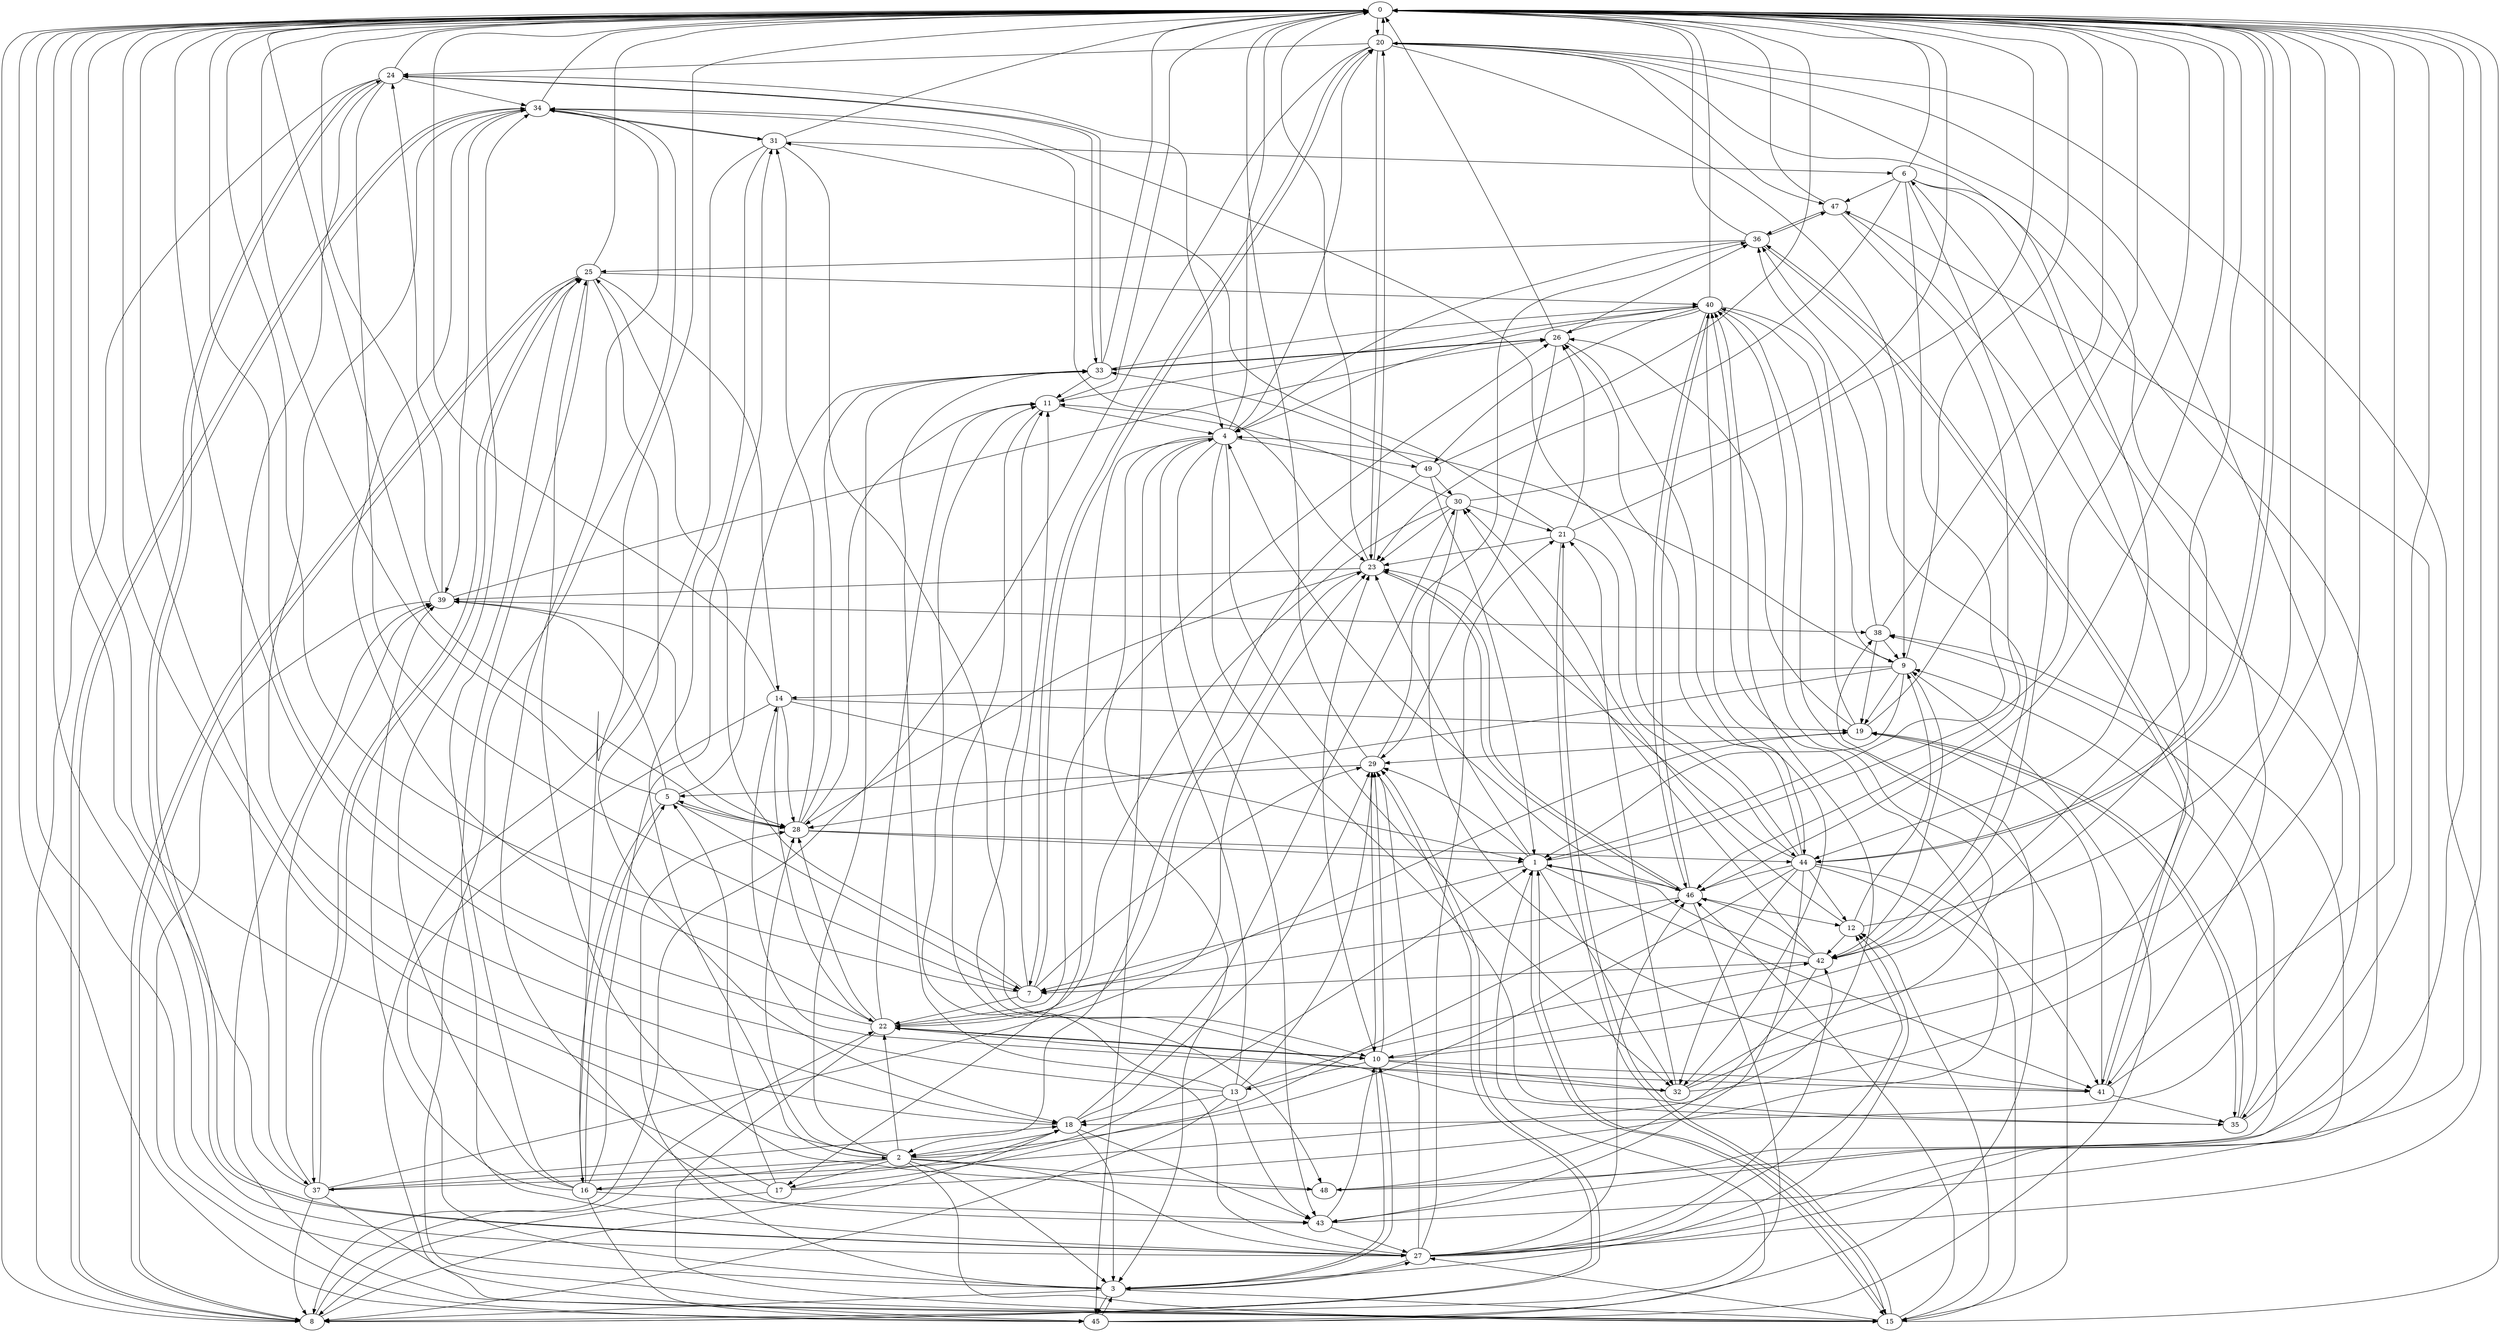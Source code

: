 strict digraph "" {
	0	 [component_delay=3];
	20	 [component_delay=3];
	0 -> 20	 [wire_delay=1];
	44	 [component_delay=3];
	0 -> 44	 [wire_delay=1];
	1	 [component_delay=3];
	1 -> 0	 [wire_delay=1];
	7	 [component_delay=3];
	1 -> 7	 [wire_delay=1];
	15	 [component_delay=3];
	1 -> 15	 [wire_delay=1];
	23	 [component_delay=3];
	1 -> 23	 [wire_delay=1];
	29	 [component_delay=3];
	1 -> 29	 [wire_delay=1];
	32	 [component_delay=3];
	1 -> 32	 [wire_delay=1];
	41	 [component_delay=3];
	1 -> 41	 [wire_delay=1];
	46	 [component_delay=3];
	1 -> 46	 [wire_delay=1];
	2	 [component_delay=3];
	2 -> 0	 [wire_delay=1];
	2 -> 1	 [wire_delay=1];
	3	 [component_delay=3];
	2 -> 3	 [wire_delay=1];
	2 -> 15	 [wire_delay=1];
	16	 [component_delay=3];
	2 -> 16	 [wire_delay=1];
	17	 [component_delay=3];
	2 -> 17	 [wire_delay=1];
	22	 [component_delay=3];
	2 -> 22	 [wire_delay=1];
	27	 [component_delay=3];
	2 -> 27	 [wire_delay=1];
	28	 [component_delay=3];
	2 -> 28	 [wire_delay=1];
	33	 [component_delay=3];
	2 -> 33	 [wire_delay=1];
	37	 [component_delay=3];
	2 -> 37	 [wire_delay=1];
	48	 [component_delay=3];
	2 -> 48	 [wire_delay=1];
	3 -> 0	 [wire_delay=1];
	8	 [component_delay=3];
	3 -> 8	 [wire_delay=1];
	10	 [component_delay=3];
	3 -> 10	 [wire_delay=1];
	12	 [component_delay=3];
	3 -> 12	 [wire_delay=1];
	3 -> 15	 [wire_delay=1];
	3 -> 27	 [wire_delay=1];
	3 -> 28	 [wire_delay=1];
	45	 [component_delay=3];
	3 -> 45	 [wire_delay=1];
	4	 [component_delay=3];
	4 -> 0	 [wire_delay=1];
	4 -> 3	 [wire_delay=1];
	4 -> 17	 [wire_delay=1];
	4 -> 20	 [wire_delay=1];
	4 -> 32	 [wire_delay=1];
	35	 [component_delay=3];
	4 -> 35	 [wire_delay=1];
	43	 [component_delay=3];
	4 -> 43	 [wire_delay=1];
	4 -> 45	 [wire_delay=1];
	49	 [component_delay=3];
	4 -> 49	 [wire_delay=1];
	5	 [component_delay=3];
	5 -> 0	 [wire_delay=1];
	5 -> 7	 [wire_delay=1];
	5 -> 16	 [wire_delay=1];
	5 -> 28	 [wire_delay=1];
	5 -> 33	 [wire_delay=1];
	39	 [component_delay=3];
	5 -> 39	 [wire_delay=1];
	6	 [component_delay=3];
	6 -> 0	 [wire_delay=1];
	6 -> 1	 [wire_delay=1];
	6 -> 23	 [wire_delay=1];
	6 -> 41	 [wire_delay=1];
	42	 [component_delay=3];
	6 -> 42	 [wire_delay=1];
	6 -> 43	 [wire_delay=1];
	47	 [component_delay=3];
	6 -> 47	 [wire_delay=1];
	7 -> 0	 [wire_delay=1];
	11	 [component_delay=3];
	7 -> 11	 [wire_delay=1];
	19	 [component_delay=3];
	7 -> 19	 [wire_delay=1];
	7 -> 20	 [wire_delay=1];
	7 -> 22	 [wire_delay=1];
	25	 [component_delay=3];
	7 -> 25	 [wire_delay=1];
	7 -> 29	 [wire_delay=1];
	8 -> 0	 [wire_delay=1];
	18	 [component_delay=3];
	8 -> 18	 [wire_delay=1];
	8 -> 22	 [wire_delay=1];
	8 -> 25	 [wire_delay=1];
	8 -> 29	 [wire_delay=1];
	34	 [component_delay=3];
	8 -> 34	 [wire_delay=1];
	9	 [component_delay=3];
	9 -> 0	 [wire_delay=1];
	9 -> 1	 [wire_delay=1];
	9 -> 4	 [wire_delay=1];
	14	 [component_delay=3];
	9 -> 14	 [wire_delay=1];
	9 -> 19	 [wire_delay=1];
	9 -> 28	 [wire_delay=1];
	9 -> 42	 [wire_delay=1];
	10 -> 0	 [wire_delay=1];
	10 -> 3	 [wire_delay=1];
	13	 [component_delay=3];
	10 -> 13	 [wire_delay=1];
	10 -> 22	 [wire_delay=1];
	10 -> 23	 [wire_delay=1];
	10 -> 29	 [wire_delay=1];
	10 -> 32	 [wire_delay=1];
	10 -> 41	 [wire_delay=1];
	11 -> 0	 [wire_delay=1];
	11 -> 4	 [wire_delay=1];
	11 -> 48	 [wire_delay=1];
	12 -> 0	 [wire_delay=1];
	12 -> 9	 [wire_delay=1];
	30	 [component_delay=3];
	12 -> 30	 [wire_delay=1];
	12 -> 42	 [wire_delay=1];
	13 -> 0	 [wire_delay=1];
	13 -> 4	 [wire_delay=1];
	13 -> 8	 [wire_delay=1];
	13 -> 11	 [wire_delay=1];
	13 -> 18	 [wire_delay=1];
	13 -> 29	 [wire_delay=1];
	13 -> 42	 [wire_delay=1];
	13 -> 43	 [wire_delay=1];
	14 -> 0	 [wire_delay=1];
	14 -> 1	 [wire_delay=1];
	14 -> 3	 [wire_delay=1];
	14 -> 19	 [wire_delay=1];
	14 -> 22	 [wire_delay=1];
	14 -> 28	 [wire_delay=1];
	15 -> 0	 [wire_delay=1];
	15 -> 1	 [wire_delay=1];
	15 -> 12	 [wire_delay=1];
	21	 [component_delay=3];
	15 -> 21	 [wire_delay=1];
	15 -> 27	 [wire_delay=1];
	15 -> 34	 [wire_delay=1];
	15 -> 39	 [wire_delay=1];
	15 -> 46	 [wire_delay=1];
	16 -> 0	 [wire_delay=1];
	16 -> 5	 [wire_delay=1];
	16 -> 18	 [wire_delay=1];
	16 -> 25	 [wire_delay=1];
	31	 [component_delay=3];
	16 -> 31	 [wire_delay=1];
	16 -> 34	 [wire_delay=1];
	16 -> 39	 [wire_delay=1];
	16 -> 43	 [wire_delay=1];
	16 -> 45	 [wire_delay=1];
	17 -> 0	 [wire_delay=1];
	17 -> 5	 [wire_delay=1];
	17 -> 8	 [wire_delay=1];
	40	 [component_delay=3];
	17 -> 40	 [wire_delay=1];
	17 -> 46	 [wire_delay=1];
	18 -> 0	 [wire_delay=1];
	18 -> 2	 [wire_delay=1];
	18 -> 3	 [wire_delay=1];
	18 -> 29	 [wire_delay=1];
	18 -> 30	 [wire_delay=1];
	18 -> 43	 [wire_delay=1];
	19 -> 0	 [wire_delay=1];
	26	 [component_delay=3];
	19 -> 26	 [wire_delay=1];
	19 -> 29	 [wire_delay=1];
	19 -> 35	 [wire_delay=1];
	19 -> 40	 [wire_delay=1];
	20 -> 0	 [wire_delay=1];
	20 -> 7	 [wire_delay=1];
	20 -> 8	 [wire_delay=1];
	20 -> 9	 [wire_delay=1];
	20 -> 10	 [wire_delay=1];
	20 -> 23	 [wire_delay=1];
	24	 [component_delay=3];
	20 -> 24	 [wire_delay=1];
	20 -> 35	 [wire_delay=1];
	20 -> 44	 [wire_delay=1];
	20 -> 47	 [wire_delay=1];
	21 -> 0	 [wire_delay=1];
	21 -> 15	 [wire_delay=1];
	21 -> 23	 [wire_delay=1];
	21 -> 26	 [wire_delay=1];
	21 -> 31	 [wire_delay=1];
	21 -> 44	 [wire_delay=1];
	22 -> 0	 [wire_delay=1];
	22 -> 10	 [wire_delay=1];
	22 -> 11	 [wire_delay=1];
	22 -> 15	 [wire_delay=1];
	22 -> 23	 [wire_delay=1];
	22 -> 26	 [wire_delay=1];
	22 -> 28	 [wire_delay=1];
	22 -> 34	 [wire_delay=1];
	23 -> 0	 [wire_delay=1];
	23 -> 20	 [wire_delay=1];
	23 -> 28	 [wire_delay=1];
	23 -> 39	 [wire_delay=1];
	23 -> 46	 [wire_delay=1];
	24 -> 0	 [wire_delay=1];
	24 -> 4	 [wire_delay=1];
	24 -> 7	 [wire_delay=1];
	24 -> 8	 [wire_delay=1];
	24 -> 27	 [wire_delay=1];
	24 -> 33	 [wire_delay=1];
	24 -> 34	 [wire_delay=1];
	24 -> 37	 [wire_delay=1];
	25 -> 0	 [wire_delay=1];
	25 -> 8	 [wire_delay=1];
	25 -> 14	 [wire_delay=1];
	25 -> 18	 [wire_delay=1];
	25 -> 27	 [wire_delay=1];
	25 -> 37	 [wire_delay=1];
	25 -> 40	 [wire_delay=1];
	26 -> 0	 [wire_delay=1];
	26 -> 29	 [wire_delay=1];
	26 -> 32	 [wire_delay=1];
	26 -> 33	 [wire_delay=1];
	36	 [component_delay=3];
	26 -> 36	 [wire_delay=1];
	27 -> 0	 [wire_delay=1];
	27 -> 3	 [wire_delay=1];
	27 -> 12	 [wire_delay=1];
	27 -> 20	 [wire_delay=1];
	27 -> 21	 [wire_delay=1];
	27 -> 24	 [wire_delay=1];
	27 -> 29	 [wire_delay=1];
	27 -> 33	 [wire_delay=1];
	38	 [component_delay=3];
	27 -> 38	 [wire_delay=1];
	27 -> 42	 [wire_delay=1];
	27 -> 46	 [wire_delay=1];
	27 -> 47	 [wire_delay=1];
	28 -> 0	 [wire_delay=1];
	28 -> 1	 [wire_delay=1];
	28 -> 5	 [wire_delay=1];
	28 -> 11	 [wire_delay=1];
	28 -> 31	 [wire_delay=1];
	28 -> 33	 [wire_delay=1];
	28 -> 44	 [wire_delay=1];
	29 -> 0	 [wire_delay=1];
	29 -> 5	 [wire_delay=1];
	29 -> 8	 [wire_delay=1];
	29 -> 10	 [wire_delay=1];
	29 -> 36	 [wire_delay=1];
	30 -> 0	 [wire_delay=1];
	30 -> 11	 [wire_delay=1];
	30 -> 21	 [wire_delay=1];
	30 -> 22	 [wire_delay=1];
	30 -> 23	 [wire_delay=1];
	30 -> 41	 [wire_delay=1];
	31 -> 0	 [wire_delay=1];
	31 -> 2	 [wire_delay=1];
	31 -> 6	 [wire_delay=1];
	31 -> 10	 [wire_delay=1];
	31 -> 34	 [wire_delay=1];
	31 -> 45	 [wire_delay=1];
	32 -> 0	 [wire_delay=1];
	32 -> 6	 [wire_delay=1];
	32 -> 21	 [wire_delay=1];
	32 -> 22	 [wire_delay=1];
	32 -> 40	 [wire_delay=1];
	33 -> 0	 [wire_delay=1];
	33 -> 11	 [wire_delay=1];
	33 -> 24	 [wire_delay=1];
	33 -> 26	 [wire_delay=1];
	33 -> 40	 [wire_delay=1];
	34 -> 0	 [wire_delay=1];
	34 -> 8	 [wire_delay=1];
	34 -> 18	 [wire_delay=1];
	34 -> 23	 [wire_delay=1];
	34 -> 31	 [wire_delay=1];
	34 -> 39	 [wire_delay=1];
	34 -> 43	 [wire_delay=1];
	35 -> 0	 [wire_delay=1];
	35 -> 9	 [wire_delay=1];
	35 -> 11	 [wire_delay=1];
	35 -> 19	 [wire_delay=1];
	36 -> 0	 [wire_delay=1];
	36 -> 4	 [wire_delay=1];
	36 -> 25	 [wire_delay=1];
	36 -> 41	 [wire_delay=1];
	36 -> 47	 [wire_delay=1];
	37 -> 0	 [wire_delay=1];
	37 -> 8	 [wire_delay=1];
	37 -> 15	 [wire_delay=1];
	37 -> 18	 [wire_delay=1];
	37 -> 23	 [wire_delay=1];
	37 -> 25	 [wire_delay=1];
	37 -> 39	 [wire_delay=1];
	37 -> 40	 [wire_delay=1];
	38 -> 0	 [wire_delay=1];
	38 -> 9	 [wire_delay=1];
	38 -> 19	 [wire_delay=1];
	38 -> 36	 [wire_delay=1];
	39 -> 0	 [wire_delay=1];
	39 -> 24	 [wire_delay=1];
	39 -> 26	 [wire_delay=1];
	39 -> 28	 [wire_delay=1];
	39 -> 38	 [wire_delay=1];
	39 -> 45	 [wire_delay=1];
	40 -> 0	 [wire_delay=1];
	40 -> 4	 [wire_delay=1];
	40 -> 9	 [wire_delay=1];
	40 -> 11	 [wire_delay=1];
	40 -> 15	 [wire_delay=1];
	40 -> 26	 [wire_delay=1];
	40 -> 44	 [wire_delay=1];
	40 -> 46	 [wire_delay=1];
	40 -> 49	 [wire_delay=1];
	41 -> 0	 [wire_delay=1];
	41 -> 14	 [wire_delay=1];
	41 -> 19	 [wire_delay=1];
	41 -> 35	 [wire_delay=1];
	41 -> 36	 [wire_delay=1];
	42 -> 0	 [wire_delay=1];
	42 -> 1	 [wire_delay=1];
	42 -> 7	 [wire_delay=1];
	42 -> 30	 [wire_delay=1];
	42 -> 36	 [wire_delay=1];
	42 -> 46	 [wire_delay=1];
	42 -> 48	 [wire_delay=1];
	43 -> 0	 [wire_delay=1];
	43 -> 10	 [wire_delay=1];
	43 -> 27	 [wire_delay=1];
	44 -> 0	 [wire_delay=1];
	44 -> 2	 [wire_delay=1];
	44 -> 12	 [wire_delay=1];
	44 -> 15	 [wire_delay=1];
	44 -> 23	 [wire_delay=1];
	44 -> 26	 [wire_delay=1];
	44 -> 32	 [wire_delay=1];
	44 -> 34	 [wire_delay=1];
	44 -> 41	 [wire_delay=1];
	44 -> 43	 [wire_delay=1];
	44 -> 46	 [wire_delay=1];
	45 -> 0	 [wire_delay=1];
	45 -> 1	 [wire_delay=1];
	45 -> 3	 [wire_delay=1];
	45 -> 9	 [wire_delay=1];
	45 -> 38	 [wire_delay=1];
	46 -> 0	 [wire_delay=1];
	46 -> 4	 [wire_delay=1];
	46 -> 7	 [wire_delay=1];
	46 -> 8	 [wire_delay=1];
	46 -> 12	 [wire_delay=1];
	46 -> 23	 [wire_delay=1];
	46 -> 40	 [wire_delay=1];
	47 -> 0	 [wire_delay=1];
	47 -> 18	 [wire_delay=1];
	47 -> 36	 [wire_delay=1];
	47 -> 46	 [wire_delay=1];
	48 -> 0	 [wire_delay=1];
	48 -> 25	 [wire_delay=1];
	48 -> 38	 [wire_delay=1];
	49 -> 0	 [wire_delay=1];
	49 -> 1	 [wire_delay=1];
	49 -> 2	 [wire_delay=1];
	49 -> 30	 [wire_delay=1];
	49 -> 33	 [wire_delay=1];
}
